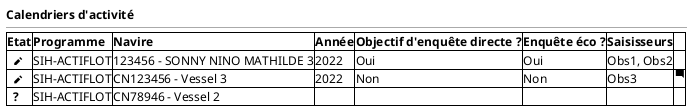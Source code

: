 @startsalt
{
  <b>Calendriers d'activité
  --
	{#

     <b>Etat | <b>Programme | <b>Navire   | <b>Année | <b>Objectif d'enquête directe ? | <b>Enquête éco ?|<b>Saisisseurs | .
     <b>  <&pencil> | SIH-ACTIFLOT | 123456 - SONNY NINO MATHILDE 3 | 2022 | Oui | Oui | Obs1, Obs2 | .
     <b>  <&pencil> | SIH-ACTIFLOT | CN123456 - Vessel 3 | 2022 | Non | Non | Obs3 | <&comment-square>
     <b>  ? | SIH-ACTIFLOT | CN78946 - Vessel 2 | . | . | . | .
    }

}
@endsalt